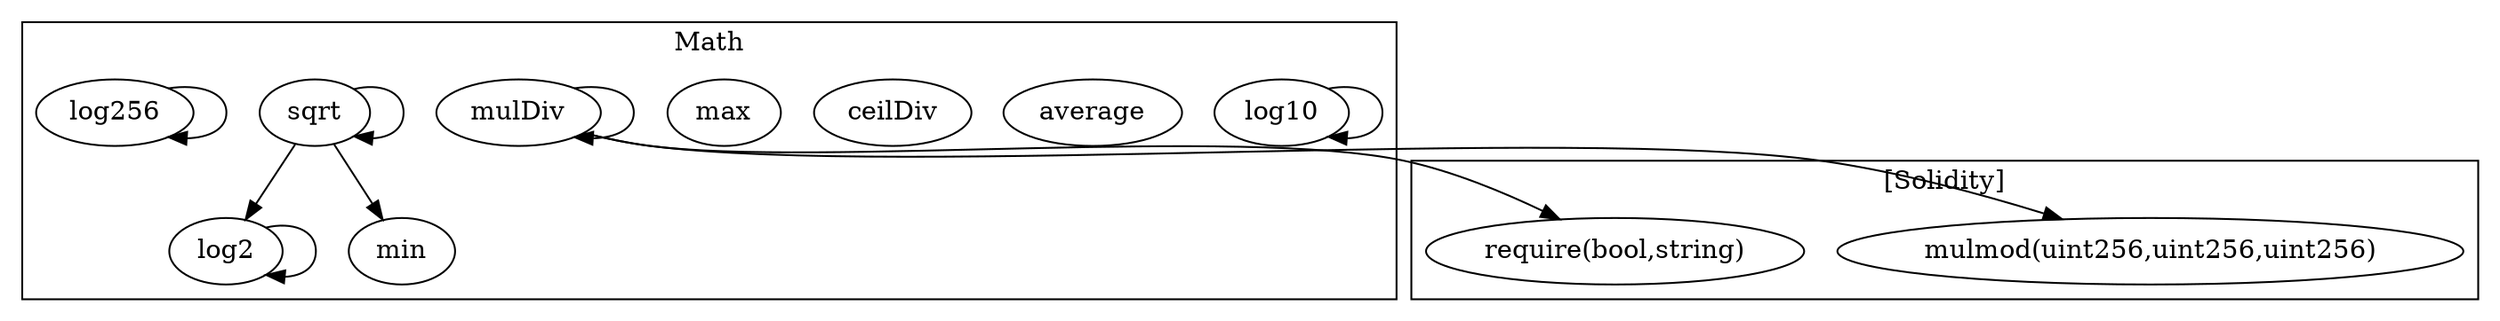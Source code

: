strict digraph {
subgraph cluster_3848_Math {
label = "Math"
"3848_log2" [label="log2"]
"3848_log10" [label="log10"]
"3848_average" [label="average"]
"3848_ceilDiv" [label="ceilDiv"]
"3848_max" [label="max"]
"3848_sqrt" [label="sqrt"]
"3848_mulDiv" [label="mulDiv"]
"3848_log256" [label="log256"]
"3848_min" [label="min"]
"3848_sqrt" -> "3848_sqrt"
"3848_mulDiv" -> "3848_mulDiv"
"3848_log10" -> "3848_log10"
"3848_sqrt" -> "3848_min"
"3848_log2" -> "3848_log2"
"3848_log256" -> "3848_log256"
"3848_sqrt" -> "3848_log2"
}subgraph cluster_solidity {
label = "[Solidity]"
"mulmod(uint256,uint256,uint256)" 
"require(bool,string)" 
"3848_mulDiv" -> "require(bool,string)"
"3848_mulDiv" -> "mulmod(uint256,uint256,uint256)"
}
}